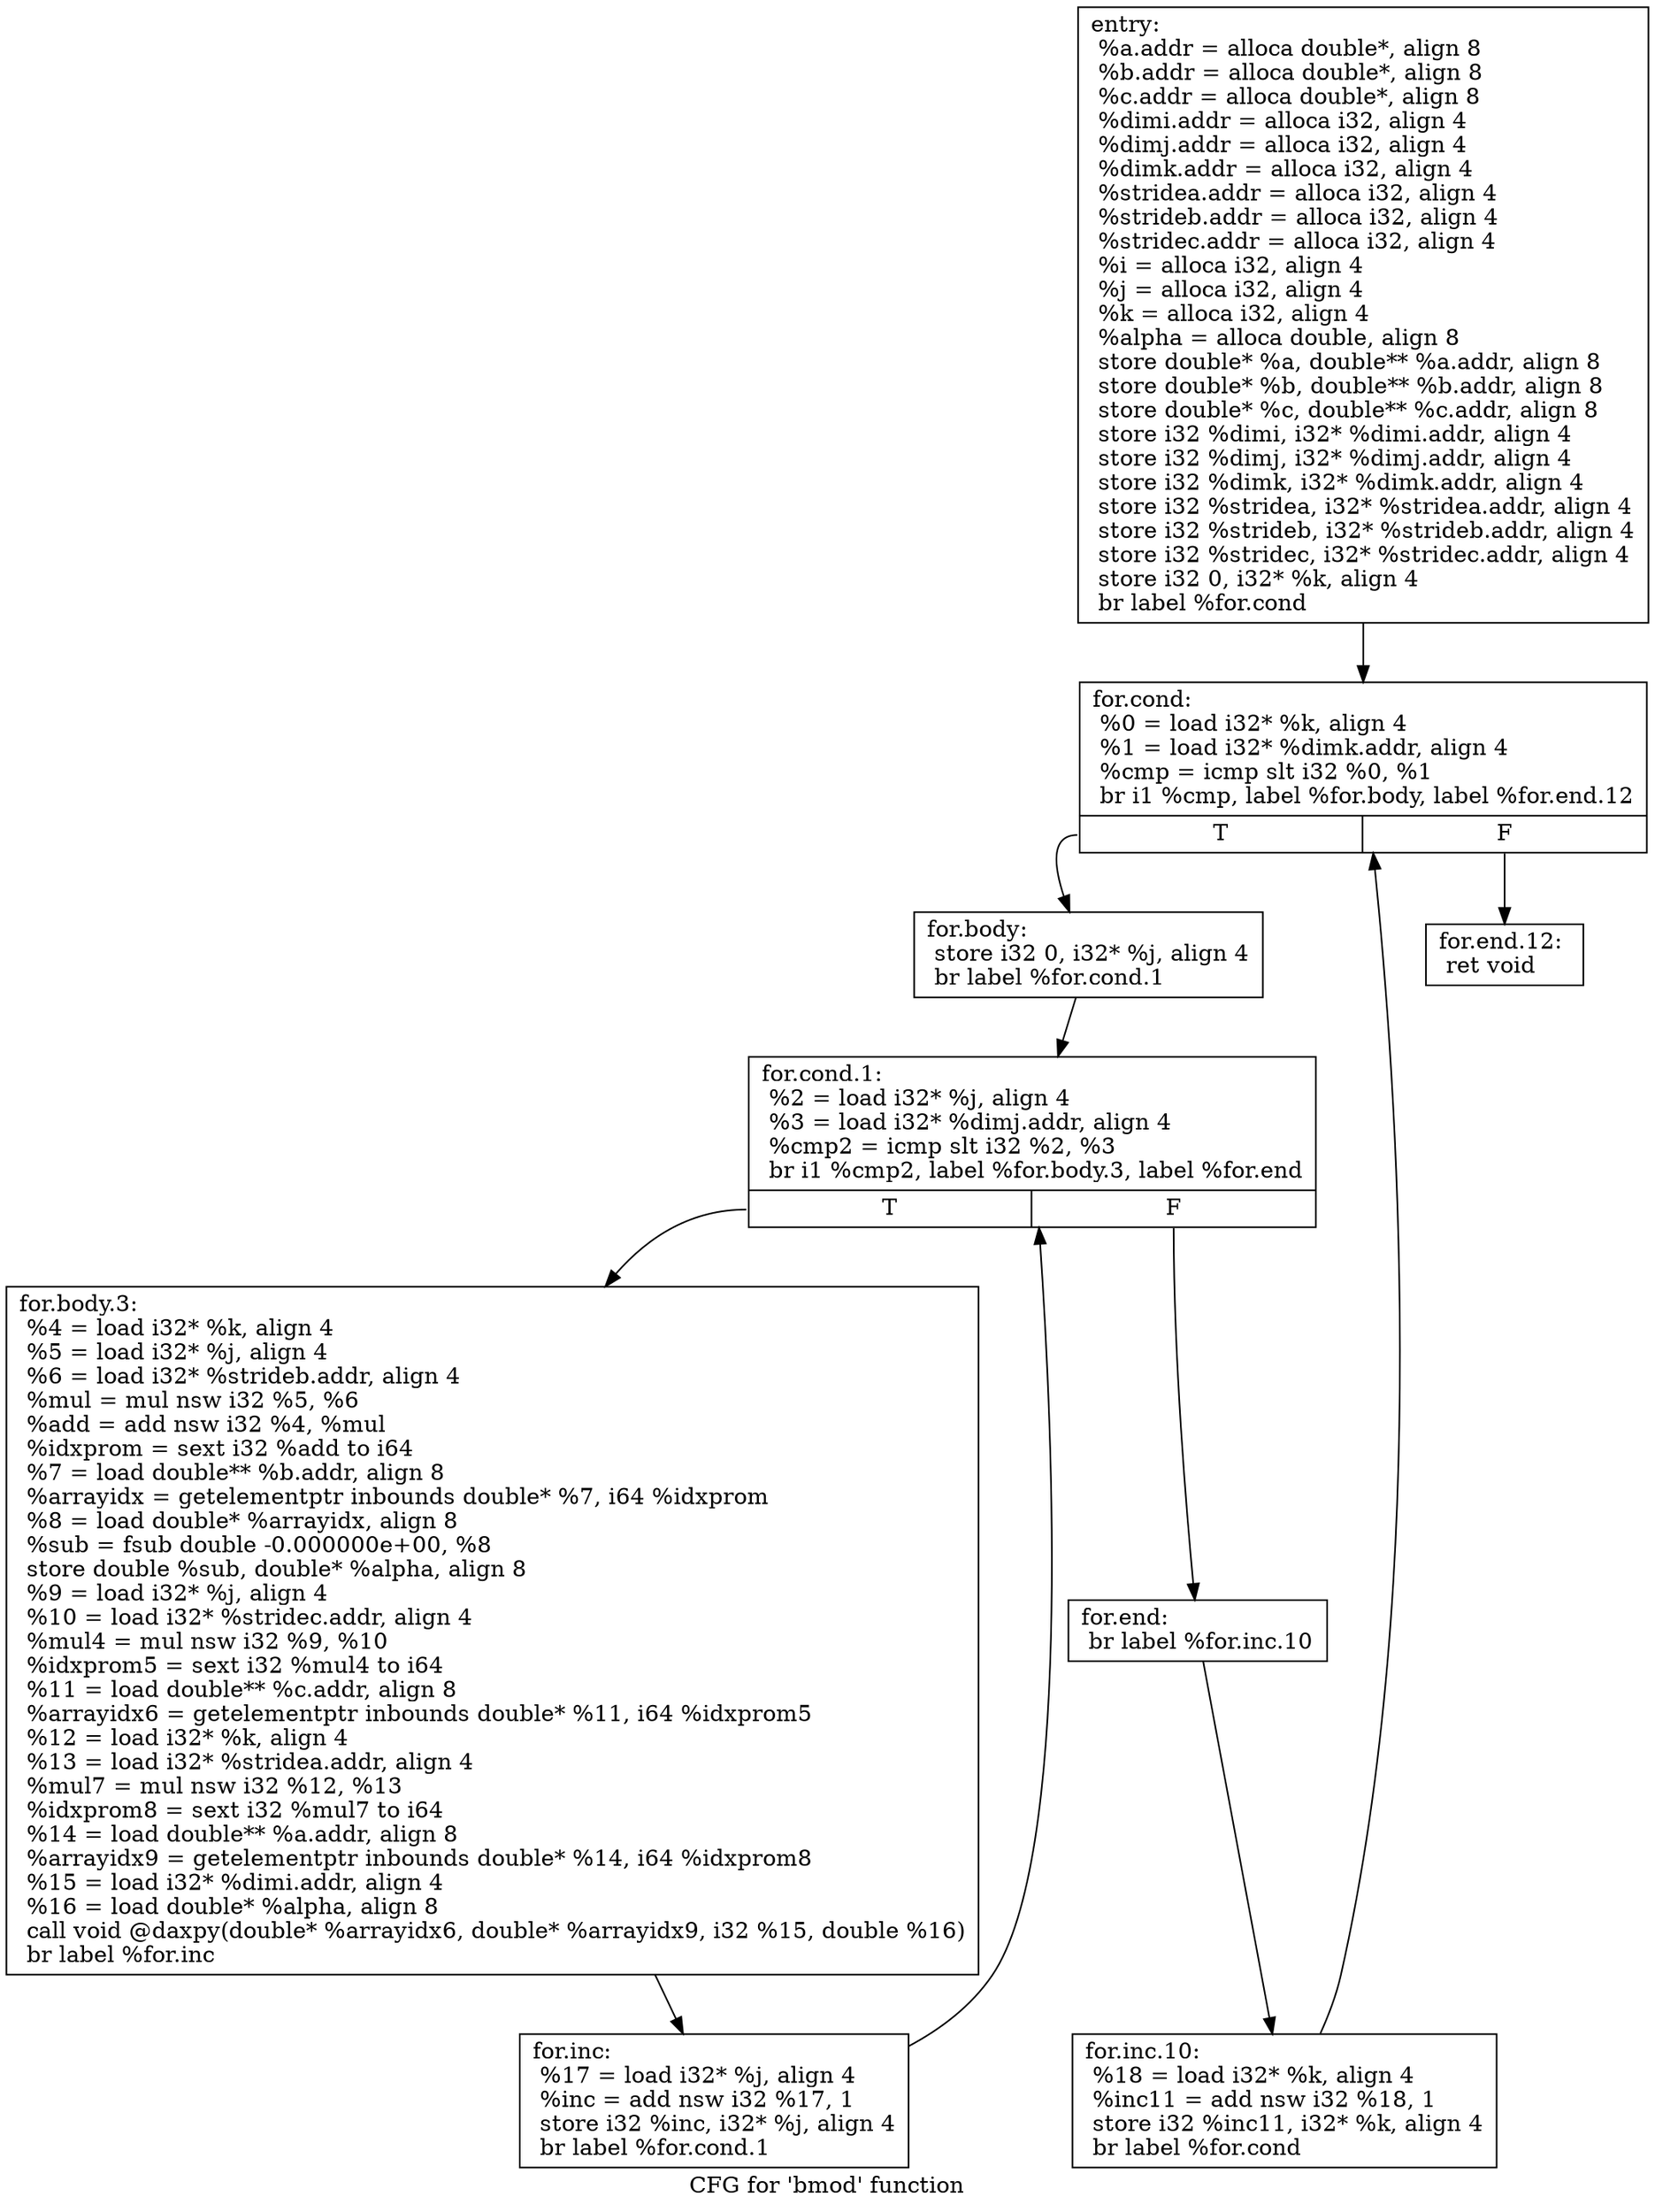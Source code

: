 digraph "CFG for 'bmod' function" {
	label="CFG for 'bmod' function";

	Node0x48f5d70 [shape=record,label="{entry:\l  %a.addr = alloca double*, align 8\l  %b.addr = alloca double*, align 8\l  %c.addr = alloca double*, align 8\l  %dimi.addr = alloca i32, align 4\l  %dimj.addr = alloca i32, align 4\l  %dimk.addr = alloca i32, align 4\l  %stridea.addr = alloca i32, align 4\l  %strideb.addr = alloca i32, align 4\l  %stridec.addr = alloca i32, align 4\l  %i = alloca i32, align 4\l  %j = alloca i32, align 4\l  %k = alloca i32, align 4\l  %alpha = alloca double, align 8\l  store double* %a, double** %a.addr, align 8\l  store double* %b, double** %b.addr, align 8\l  store double* %c, double** %c.addr, align 8\l  store i32 %dimi, i32* %dimi.addr, align 4\l  store i32 %dimj, i32* %dimj.addr, align 4\l  store i32 %dimk, i32* %dimk.addr, align 4\l  store i32 %stridea, i32* %stridea.addr, align 4\l  store i32 %strideb, i32* %strideb.addr, align 4\l  store i32 %stridec, i32* %stridec.addr, align 4\l  store i32 0, i32* %k, align 4\l  br label %for.cond\l}"];
	Node0x48f5d70 -> Node0x48f5dc0;
	Node0x48f5dc0 [shape=record,label="{for.cond:                                         \l  %0 = load i32* %k, align 4\l  %1 = load i32* %dimk.addr, align 4\l  %cmp = icmp slt i32 %0, %1\l  br i1 %cmp, label %for.body, label %for.end.12\l|{<s0>T|<s1>F}}"];
	Node0x48f5dc0:s0 -> Node0x48f5e10;
	Node0x48f5dc0:s1 -> Node0x48f5ff0;
	Node0x48f5e10 [shape=record,label="{for.body:                                         \l  store i32 0, i32* %j, align 4\l  br label %for.cond.1\l}"];
	Node0x48f5e10 -> Node0x48f5e60;
	Node0x48f5e60 [shape=record,label="{for.cond.1:                                       \l  %2 = load i32* %j, align 4\l  %3 = load i32* %dimj.addr, align 4\l  %cmp2 = icmp slt i32 %2, %3\l  br i1 %cmp2, label %for.body.3, label %for.end\l|{<s0>T|<s1>F}}"];
	Node0x48f5e60:s0 -> Node0x48f5eb0;
	Node0x48f5e60:s1 -> Node0x48f5f50;
	Node0x48f5eb0 [shape=record,label="{for.body.3:                                       \l  %4 = load i32* %k, align 4\l  %5 = load i32* %j, align 4\l  %6 = load i32* %strideb.addr, align 4\l  %mul = mul nsw i32 %5, %6\l  %add = add nsw i32 %4, %mul\l  %idxprom = sext i32 %add to i64\l  %7 = load double** %b.addr, align 8\l  %arrayidx = getelementptr inbounds double* %7, i64 %idxprom\l  %8 = load double* %arrayidx, align 8\l  %sub = fsub double -0.000000e+00, %8\l  store double %sub, double* %alpha, align 8\l  %9 = load i32* %j, align 4\l  %10 = load i32* %stridec.addr, align 4\l  %mul4 = mul nsw i32 %9, %10\l  %idxprom5 = sext i32 %mul4 to i64\l  %11 = load double** %c.addr, align 8\l  %arrayidx6 = getelementptr inbounds double* %11, i64 %idxprom5\l  %12 = load i32* %k, align 4\l  %13 = load i32* %stridea.addr, align 4\l  %mul7 = mul nsw i32 %12, %13\l  %idxprom8 = sext i32 %mul7 to i64\l  %14 = load double** %a.addr, align 8\l  %arrayidx9 = getelementptr inbounds double* %14, i64 %idxprom8\l  %15 = load i32* %dimi.addr, align 4\l  %16 = load double* %alpha, align 8\l  call void @daxpy(double* %arrayidx6, double* %arrayidx9, i32 %15, double %16)\l  br label %for.inc\l}"];
	Node0x48f5eb0 -> Node0x48f5f00;
	Node0x48f5f00 [shape=record,label="{for.inc:                                          \l  %17 = load i32* %j, align 4\l  %inc = add nsw i32 %17, 1\l  store i32 %inc, i32* %j, align 4\l  br label %for.cond.1\l}"];
	Node0x48f5f00 -> Node0x48f5e60;
	Node0x48f5f50 [shape=record,label="{for.end:                                          \l  br label %for.inc.10\l}"];
	Node0x48f5f50 -> Node0x48f5fa0;
	Node0x48f5fa0 [shape=record,label="{for.inc.10:                                       \l  %18 = load i32* %k, align 4\l  %inc11 = add nsw i32 %18, 1\l  store i32 %inc11, i32* %k, align 4\l  br label %for.cond\l}"];
	Node0x48f5fa0 -> Node0x48f5dc0;
	Node0x48f5ff0 [shape=record,label="{for.end.12:                                       \l  ret void\l}"];
}
